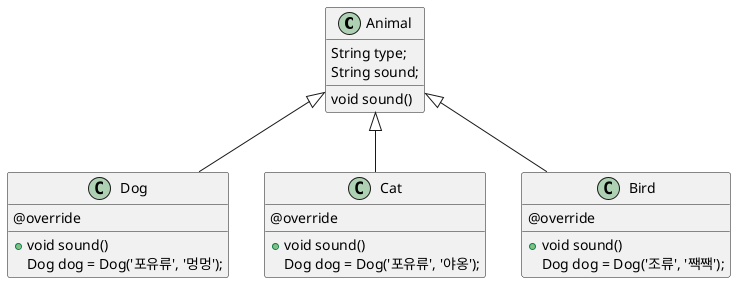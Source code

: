 @startuml
class Animal {
  String type;
  String sound;
    void sound()
}

class Dog extends Animal{
@override
+void sound()
Dog dog = Dog('포유류', '멍멍');
}

class Cat extends Animal{
@override
+void sound()
Dog dog = Dog('포유류', '야옹');
}

class Bird extends Animal{
@override
+void sound()
Dog dog = Dog('조류', '짹짹');
}


@enduml